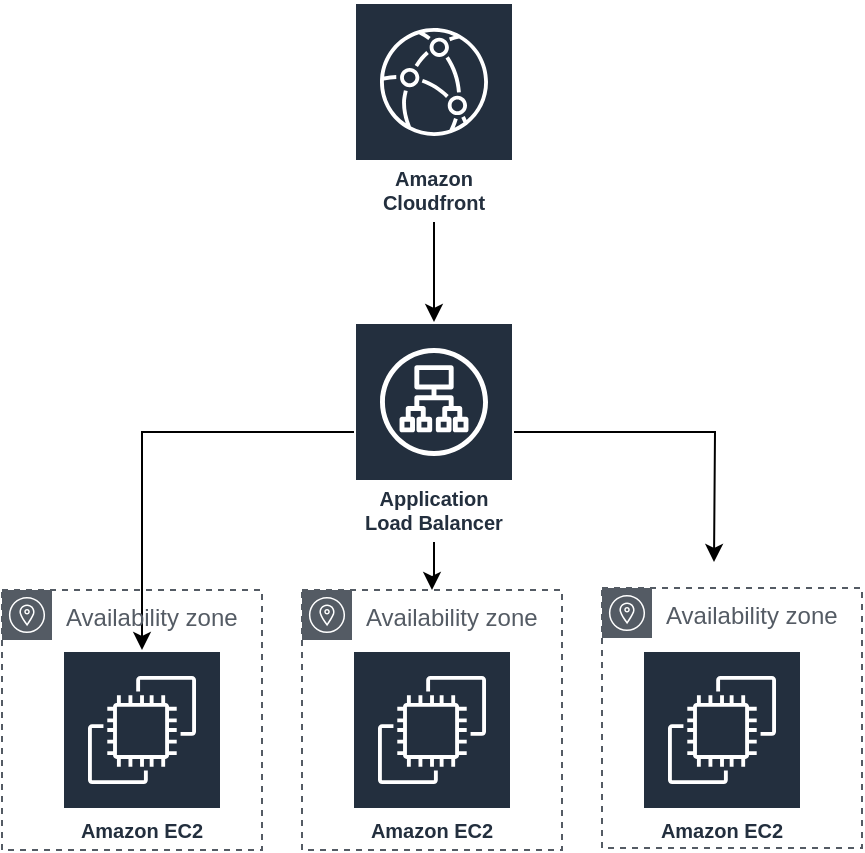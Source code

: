 <mxfile version="21.3.6" type="github" pages="2">
  <diagram name="Page-1" id="83vMPhTjSBGNU5V8sVBF">
    <mxGraphModel dx="1674" dy="822" grid="1" gridSize="10" guides="1" tooltips="1" connect="1" arrows="1" fold="1" page="1" pageScale="1" pageWidth="850" pageHeight="1100" math="0" shadow="0">
      <root>
        <mxCell id="0" />
        <mxCell id="1" parent="0" />
        <mxCell id="LuebVHJR5enyyCIlbLdm-1" value="" style="edgeStyle=orthogonalEdgeStyle;rounded=0;orthogonalLoop=1;jettySize=auto;html=1;" edge="1" parent="1" source="-m6eecGNkebV3K_abXNR-1" target="-m6eecGNkebV3K_abXNR-2">
          <mxGeometry relative="1" as="geometry" />
        </mxCell>
        <mxCell id="-m6eecGNkebV3K_abXNR-1" value="Amazon Cloudfront" style="sketch=0;outlineConnect=0;fontColor=#232F3E;gradientColor=none;strokeColor=#ffffff;fillColor=#232F3E;dashed=0;verticalLabelPosition=middle;verticalAlign=bottom;align=center;html=1;whiteSpace=wrap;fontSize=10;fontStyle=1;spacing=3;shape=mxgraph.aws4.productIcon;prIcon=mxgraph.aws4.cloudfront;" vertex="1" parent="1">
          <mxGeometry x="370" y="50" width="80" height="110" as="geometry" />
        </mxCell>
        <mxCell id="LuebVHJR5enyyCIlbLdm-2" value="" style="edgeStyle=orthogonalEdgeStyle;rounded=0;orthogonalLoop=1;jettySize=auto;html=1;" edge="1" parent="1" source="-m6eecGNkebV3K_abXNR-2" target="-m6eecGNkebV3K_abXNR-3">
          <mxGeometry relative="1" as="geometry" />
        </mxCell>
        <mxCell id="LuebVHJR5enyyCIlbLdm-8" style="edgeStyle=orthogonalEdgeStyle;rounded=0;orthogonalLoop=1;jettySize=auto;html=1;" edge="1" parent="1" source="-m6eecGNkebV3K_abXNR-2">
          <mxGeometry relative="1" as="geometry">
            <mxPoint x="550" y="330" as="targetPoint" />
          </mxGeometry>
        </mxCell>
        <mxCell id="LuebVHJR5enyyCIlbLdm-11" value="" style="edgeStyle=orthogonalEdgeStyle;rounded=0;orthogonalLoop=1;jettySize=auto;html=1;" edge="1" parent="1" source="-m6eecGNkebV3K_abXNR-2" target="LuebVHJR5enyyCIlbLdm-6">
          <mxGeometry relative="1" as="geometry" />
        </mxCell>
        <mxCell id="-m6eecGNkebV3K_abXNR-2" value="Application Load Balancer" style="sketch=0;outlineConnect=0;fontColor=#232F3E;gradientColor=none;strokeColor=#ffffff;fillColor=#232F3E;dashed=0;verticalLabelPosition=middle;verticalAlign=bottom;align=center;html=1;whiteSpace=wrap;fontSize=10;fontStyle=1;spacing=3;shape=mxgraph.aws4.productIcon;prIcon=mxgraph.aws4.application_load_balancer;" vertex="1" parent="1">
          <mxGeometry x="370" y="210" width="80" height="110" as="geometry" />
        </mxCell>
        <mxCell id="-m6eecGNkebV3K_abXNR-3" value="Amazon EC2" style="sketch=0;outlineConnect=0;fontColor=#232F3E;gradientColor=none;strokeColor=#ffffff;fillColor=#232F3E;dashed=0;verticalLabelPosition=middle;verticalAlign=bottom;align=center;html=1;whiteSpace=wrap;fontSize=10;fontStyle=1;spacing=3;shape=mxgraph.aws4.productIcon;prIcon=mxgraph.aws4.ec2;" vertex="1" parent="1">
          <mxGeometry x="224" y="374" width="80" height="100" as="geometry" />
        </mxCell>
        <mxCell id="LuebVHJR5enyyCIlbLdm-3" value="Amazon EC2" style="sketch=0;outlineConnect=0;fontColor=#232F3E;gradientColor=none;strokeColor=#ffffff;fillColor=#232F3E;dashed=0;verticalLabelPosition=middle;verticalAlign=bottom;align=center;html=1;whiteSpace=wrap;fontSize=10;fontStyle=1;spacing=3;shape=mxgraph.aws4.productIcon;prIcon=mxgraph.aws4.ec2;" vertex="1" parent="1">
          <mxGeometry x="369" y="374" width="80" height="100" as="geometry" />
        </mxCell>
        <mxCell id="LuebVHJR5enyyCIlbLdm-4" value="Amazon EC2" style="sketch=0;outlineConnect=0;fontColor=#232F3E;gradientColor=none;strokeColor=#ffffff;fillColor=#232F3E;dashed=0;verticalLabelPosition=middle;verticalAlign=bottom;align=center;html=1;whiteSpace=wrap;fontSize=10;fontStyle=1;spacing=3;shape=mxgraph.aws4.productIcon;prIcon=mxgraph.aws4.ec2;" vertex="1" parent="1">
          <mxGeometry x="514" y="374" width="80" height="100" as="geometry" />
        </mxCell>
        <mxCell id="LuebVHJR5enyyCIlbLdm-5" value="Availability zone" style="sketch=0;outlineConnect=0;gradientColor=none;html=1;whiteSpace=wrap;fontSize=12;fontStyle=0;shape=mxgraph.aws4.group;grIcon=mxgraph.aws4.group_availability_zone;strokeColor=#545B64;fillColor=none;verticalAlign=top;align=left;spacingLeft=30;fontColor=#545B64;dashed=1;" vertex="1" parent="1">
          <mxGeometry x="194" y="344" width="130" height="130" as="geometry" />
        </mxCell>
        <mxCell id="LuebVHJR5enyyCIlbLdm-6" value="Availability zone" style="sketch=0;outlineConnect=0;gradientColor=none;html=1;whiteSpace=wrap;fontSize=12;fontStyle=0;shape=mxgraph.aws4.group;grIcon=mxgraph.aws4.group_availability_zone;strokeColor=#545B64;fillColor=none;verticalAlign=top;align=left;spacingLeft=30;fontColor=#545B64;dashed=1;" vertex="1" parent="1">
          <mxGeometry x="344" y="344" width="130" height="130" as="geometry" />
        </mxCell>
        <mxCell id="LuebVHJR5enyyCIlbLdm-7" value="Availability zone" style="sketch=0;outlineConnect=0;gradientColor=none;html=1;whiteSpace=wrap;fontSize=12;fontStyle=0;shape=mxgraph.aws4.group;grIcon=mxgraph.aws4.group_availability_zone;strokeColor=#545B64;fillColor=none;verticalAlign=top;align=left;spacingLeft=30;fontColor=#545B64;dashed=1;" vertex="1" parent="1">
          <mxGeometry x="494" y="343" width="130" height="130" as="geometry" />
        </mxCell>
      </root>
    </mxGraphModel>
  </diagram>
  <diagram id="uy0DzR2NB37sk5w9olNx" name="Page-2">
    <mxGraphModel dx="1674" dy="822" grid="1" gridSize="10" guides="1" tooltips="1" connect="1" arrows="1" fold="1" page="1" pageScale="1" pageWidth="850" pageHeight="1100" math="0" shadow="0">
      <root>
        <mxCell id="0" />
        <mxCell id="1" parent="0" />
        <mxCell id="h_ilfVJnz3jzQHx3n55o-1" value="Apache 1" style="sketch=0;outlineConnect=0;fontColor=#232F3E;gradientColor=none;strokeColor=#ffffff;fillColor=#232F3E;dashed=0;verticalLabelPosition=middle;verticalAlign=bottom;align=center;html=1;whiteSpace=wrap;fontSize=10;fontStyle=1;spacing=3;shape=mxgraph.aws4.productIcon;prIcon=mxgraph.aws4.ec2;" vertex="1" parent="1">
          <mxGeometry x="220" y="280" width="80" height="100" as="geometry" />
        </mxCell>
        <mxCell id="h_ilfVJnz3jzQHx3n55o-2" value="Application Load Balancer" style="sketch=0;outlineConnect=0;fontColor=#232F3E;gradientColor=none;strokeColor=#ffffff;fillColor=#232F3E;dashed=0;verticalLabelPosition=middle;verticalAlign=bottom;align=center;html=1;whiteSpace=wrap;fontSize=10;fontStyle=1;spacing=3;shape=mxgraph.aws4.productIcon;prIcon=mxgraph.aws4.application_load_balancer;" vertex="1" parent="1">
          <mxGeometry x="370" y="140" width="80" height="110" as="geometry" />
        </mxCell>
        <mxCell id="h_ilfVJnz3jzQHx3n55o-3" value="Apache 2" style="sketch=0;outlineConnect=0;fontColor=#232F3E;gradientColor=none;strokeColor=#ffffff;fillColor=#232F3E;dashed=0;verticalLabelPosition=middle;verticalAlign=bottom;align=center;html=1;whiteSpace=wrap;fontSize=10;fontStyle=1;spacing=3;shape=mxgraph.aws4.productIcon;prIcon=mxgraph.aws4.ec2;" vertex="1" parent="1">
          <mxGeometry x="380" y="280" width="80" height="100" as="geometry" />
        </mxCell>
        <mxCell id="h_ilfVJnz3jzQHx3n55o-4" value="Apache 3" style="sketch=0;outlineConnect=0;fontColor=#232F3E;gradientColor=none;strokeColor=#ffffff;fillColor=#232F3E;dashed=0;verticalLabelPosition=middle;verticalAlign=bottom;align=center;html=1;whiteSpace=wrap;fontSize=10;fontStyle=1;spacing=3;shape=mxgraph.aws4.productIcon;prIcon=mxgraph.aws4.ec2;" vertex="1" parent="1">
          <mxGeometry x="540" y="280" width="80" height="100" as="geometry" />
        </mxCell>
        <mxCell id="h_ilfVJnz3jzQHx3n55o-5" value="Tomcat 1" style="sketch=0;outlineConnect=0;fontColor=#232F3E;gradientColor=none;strokeColor=#ffffff;fillColor=#232F3E;dashed=0;verticalLabelPosition=middle;verticalAlign=bottom;align=center;html=1;whiteSpace=wrap;fontSize=10;fontStyle=1;spacing=3;shape=mxgraph.aws4.productIcon;prIcon=mxgraph.aws4.ec2;" vertex="1" parent="1">
          <mxGeometry x="220" y="520" width="80" height="100" as="geometry" />
        </mxCell>
        <mxCell id="h_ilfVJnz3jzQHx3n55o-6" value="Application Load Balancer" style="sketch=0;outlineConnect=0;fontColor=#232F3E;gradientColor=none;strokeColor=#ffffff;fillColor=#232F3E;dashed=0;verticalLabelPosition=middle;verticalAlign=bottom;align=center;html=1;whiteSpace=wrap;fontSize=10;fontStyle=1;spacing=3;shape=mxgraph.aws4.productIcon;prIcon=mxgraph.aws4.application_load_balancer;" vertex="1" parent="1">
          <mxGeometry x="380" y="400" width="80" height="110" as="geometry" />
        </mxCell>
        <mxCell id="h_ilfVJnz3jzQHx3n55o-7" value="Tomcat 2" style="sketch=0;outlineConnect=0;fontColor=#232F3E;gradientColor=none;strokeColor=#ffffff;fillColor=#232F3E;dashed=0;verticalLabelPosition=middle;verticalAlign=bottom;align=center;html=1;whiteSpace=wrap;fontSize=10;fontStyle=1;spacing=3;shape=mxgraph.aws4.productIcon;prIcon=mxgraph.aws4.ec2;" vertex="1" parent="1">
          <mxGeometry x="390" y="520" width="80" height="100" as="geometry" />
        </mxCell>
        <mxCell id="h_ilfVJnz3jzQHx3n55o-8" value="Tomcat 3" style="sketch=0;outlineConnect=0;fontColor=#232F3E;gradientColor=none;strokeColor=#ffffff;fillColor=#232F3E;dashed=0;verticalLabelPosition=middle;verticalAlign=bottom;align=center;html=1;whiteSpace=wrap;fontSize=10;fontStyle=1;spacing=3;shape=mxgraph.aws4.productIcon;prIcon=mxgraph.aws4.ec2;" vertex="1" parent="1">
          <mxGeometry x="560" y="520" width="80" height="100" as="geometry" />
        </mxCell>
      </root>
    </mxGraphModel>
  </diagram>
</mxfile>
